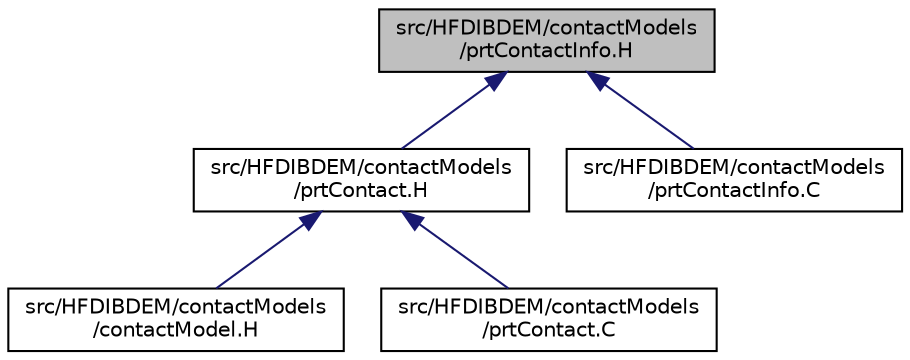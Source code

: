 digraph "src/HFDIBDEM/contactModels/prtContactInfo.H"
{
 // LATEX_PDF_SIZE
  edge [fontname="Helvetica",fontsize="10",labelfontname="Helvetica",labelfontsize="10"];
  node [fontname="Helvetica",fontsize="10",shape=record];
  Node1 [label="src/HFDIBDEM/contactModels\l/prtContactInfo.H",height=0.2,width=0.4,color="black", fillcolor="grey75", style="filled", fontcolor="black",tooltip=" "];
  Node1 -> Node2 [dir="back",color="midnightblue",fontsize="10",style="solid"];
  Node2 [label="src/HFDIBDEM/contactModels\l/prtContact.H",height=0.2,width=0.4,color="black", fillcolor="white", style="filled",URL="$contactModels_2prtContact_8H.html",tooltip=" "];
  Node2 -> Node3 [dir="back",color="midnightblue",fontsize="10",style="solid"];
  Node3 [label="src/HFDIBDEM/contactModels\l/contactModel.H",height=0.2,width=0.4,color="black", fillcolor="white", style="filled",URL="$contactModels_2contactModel_8H.html",tooltip=" "];
  Node2 -> Node4 [dir="back",color="midnightblue",fontsize="10",style="solid"];
  Node4 [label="src/HFDIBDEM/contactModels\l/prtContact.C",height=0.2,width=0.4,color="black", fillcolor="white", style="filled",URL="$contactModels_2prtContact_8C.html",tooltip=" "];
  Node1 -> Node5 [dir="back",color="midnightblue",fontsize="10",style="solid"];
  Node5 [label="src/HFDIBDEM/contactModels\l/prtContactInfo.C",height=0.2,width=0.4,color="black", fillcolor="white", style="filled",URL="$contactModels_2prtContactInfo_8C.html",tooltip=" "];
}

